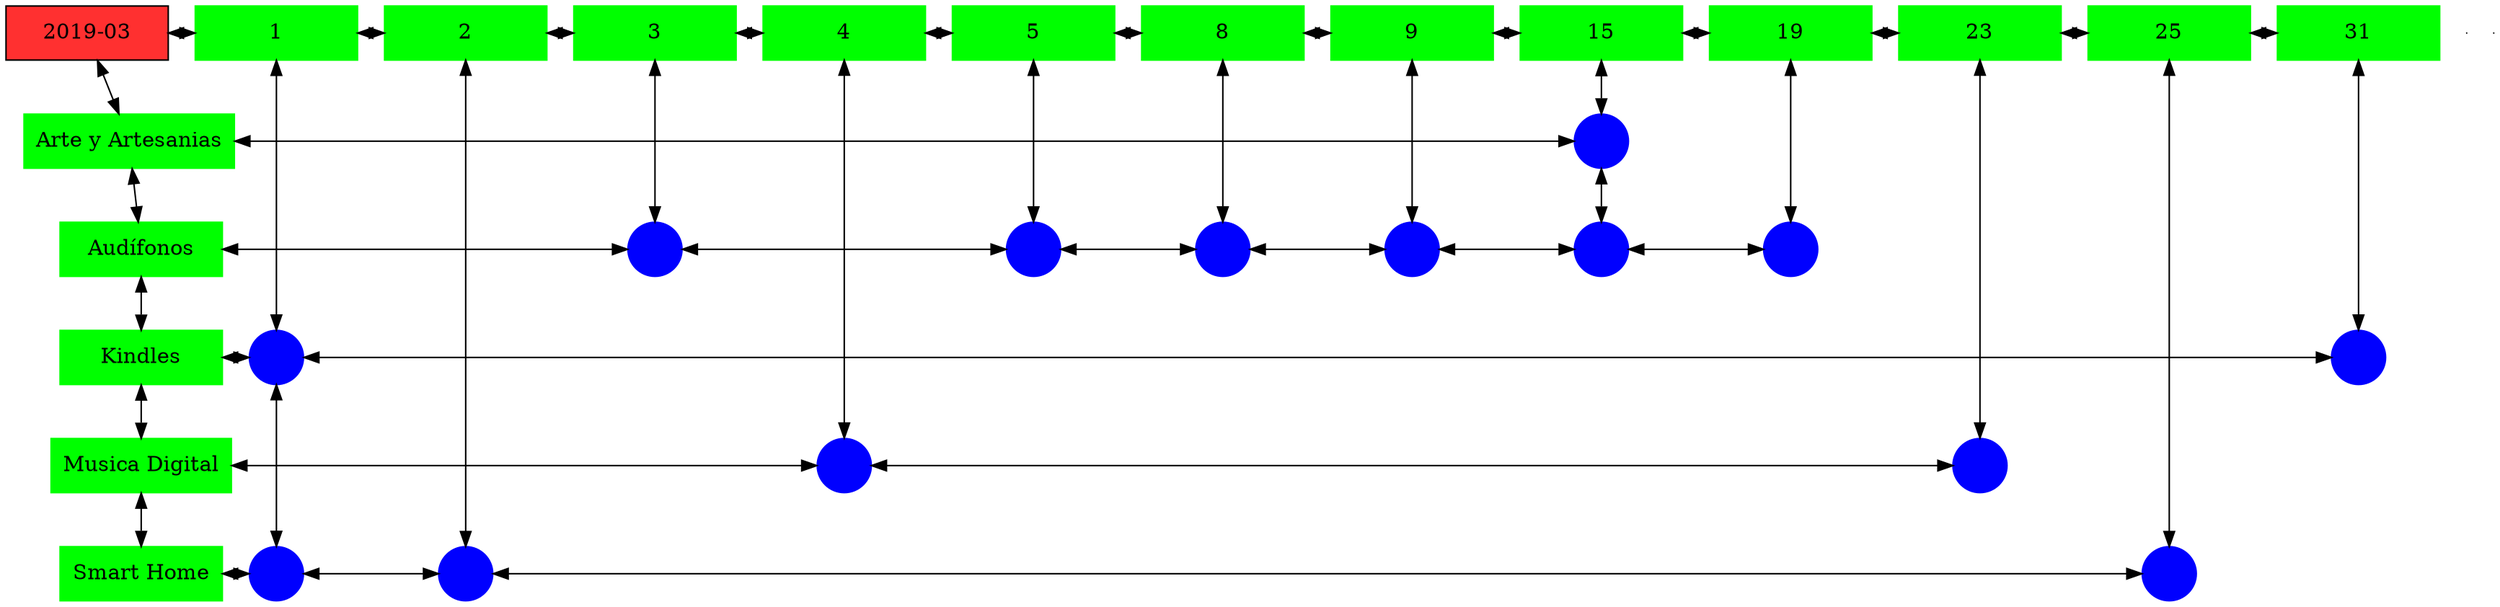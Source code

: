 digraph G{
node[shape="box"];
nodeMt[ label = "2019-03", width = 1.5, style = filled, fillcolor = firebrick1, group = 1 ];
e0[ shape = point, width = 0 ];
e1[ shape = point, width = 0 ];
node0xc002137a90[label="1",color=green,style =filled,width = 1.5 group=1];
nodeMt->node0xc002137a90[dir="both"];
{rank=same;nodeMt;node0xc002137a90;}
node0xc001e2c190[label="2",color=green,style =filled,width = 1.5 group=2];
node0xc002137a90->node0xc001e2c190[dir="both"];
{rank=same;node0xc002137a90;node0xc001e2c190;}
node0xc000052eb0[label="3",color=green,style =filled,width = 1.5 group=3];
node0xc001e2c190->node0xc000052eb0[dir="both"];
{rank=same;node0xc001e2c190;node0xc000052eb0;}
node0xc001fa3ef0[label="4",color=green,style =filled,width = 1.5 group=4];
node0xc000052eb0->node0xc001fa3ef0[dir="both"];
{rank=same;node0xc000052eb0;node0xc001fa3ef0;}
node0xc0022164b0[label="5",color=green,style =filled,width = 1.5 group=5];
node0xc001fa3ef0->node0xc0022164b0[dir="both"];
{rank=same;node0xc001fa3ef0;node0xc0022164b0;}
node0xc0020d5a40[label="8",color=green,style =filled,width = 1.5 group=8];
node0xc0022164b0->node0xc0020d5a40[dir="both"];
{rank=same;node0xc0022164b0;node0xc0020d5a40;}
node0xc002284b40[label="9",color=green,style =filled,width = 1.5 group=9];
node0xc0020d5a40->node0xc002284b40[dir="both"];
{rank=same;node0xc0020d5a40;node0xc002284b40;}
node0xc001e46780[label="15",color=green,style =filled,width = 1.5 group=15];
node0xc002284b40->node0xc001e46780[dir="both"];
{rank=same;node0xc002284b40;node0xc001e46780;}
node0xc0021fdd10[label="19",color=green,style =filled,width = 1.5 group=19];
node0xc001e46780->node0xc0021fdd10[dir="both"];
{rank=same;node0xc001e46780;node0xc0021fdd10;}
node0xc001f3fc20[label="23",color=green,style =filled,width = 1.5 group=23];
node0xc0021fdd10->node0xc001f3fc20[dir="both"];
{rank=same;node0xc0021fdd10;node0xc001f3fc20;}
node0xc0022ab4f0[label="25",color=green,style =filled,width = 1.5 group=25];
node0xc001f3fc20->node0xc0022ab4f0[dir="both"];
{rank=same;node0xc001f3fc20;node0xc0022ab4f0;}
node0xc001f238b0[label="31",color=green,style =filled,width = 1.5 group=31];
node0xc0022ab4f0->node0xc001f238b0[dir="both"];
{rank=same;node0xc0022ab4f0;node0xc001f238b0;}
node0xc001f3e550[label="Arte y Artesanias",color=green,style =filled width = 1.5 group=1];
node0xc001f29d80[label="",color=blue,style =filled, width = 0.5 group=15 shape=circle];
node0xc001f3e550->node0xc001f29d80[dir="both"];
{rank=same;node0xc001f3e550;node0xc001f29d80;}
node0xc000052e60[label="Audífonos",color=green,style =filled width = 1.5 group=1];
node0xc00021b700[label="",color=blue,style =filled, width = 0.5 group=3 shape=circle];
node0xc000052e60->node0xc00021b700[dir="both"];
{rank=same;node0xc000052e60;node0xc00021b700;}
node0xc002203b00[label="",color=blue,style =filled, width = 0.5 group=5 shape=circle];
node0xc00021b700->node0xc002203b00[dir="both"];
{rank=same;node0xc002203b00;node0xc00021b700;}
node0xc0020d9280[label="",color=blue,style =filled, width = 0.5 group=8 shape=circle];
node0xc002203b00->node0xc0020d9280[dir="both"];
{rank=same;node0xc0020d9280;node0xc002203b00;}
node0xc002286780[label="",color=blue,style =filled, width = 0.5 group=9 shape=circle];
node0xc0020d9280->node0xc002286780[dir="both"];
{rank=same;node0xc002286780;node0xc0020d9280;}
node0xc001e44680[label="",color=blue,style =filled, width = 0.5 group=15 shape=circle];
node0xc002286780->node0xc001e44680[dir="both"];
{rank=same;node0xc001e44680;node0xc002286780;}
node0xc002203480[label="",color=blue,style =filled, width = 0.5 group=19 shape=circle];
node0xc001e44680->node0xc002203480[dir="both"];
{rank=same;node0xc002203480;node0xc001e44680;}
node0xc001f23860[label="Kindles",color=green,style =filled width = 1.5 group=1];
node0xc00216c980[label="",color=blue,style =filled, width = 0.5 group=1 shape=circle];
node0xc001f23860->node0xc00216c980[dir="both"];
{rank=same;node0xc001f23860;node0xc00216c980;}
node0xc001f13f80[label="",color=blue,style =filled, width = 0.5 group=31 shape=circle];
node0xc00216c980->node0xc001f13f80[dir="both"];
{rank=same;node0xc001f13f80;node0xc00216c980;}
node0xc001f3fbd0[label="Musica Digital",color=green,style =filled width = 1.5 group=1];
node0xc001f99d80[label="",color=blue,style =filled, width = 0.5 group=4 shape=circle];
node0xc001f3fbd0->node0xc001f99d80[dir="both"];
{rank=same;node0xc001f3fbd0;node0xc001f99d80;}
node0xc001f40b80[label="",color=blue,style =filled, width = 0.5 group=23 shape=circle];
node0xc001f99d80->node0xc001f40b80[dir="both"];
{rank=same;node0xc001f40b80;node0xc001f99d80;}
node0xc001e2c140[label="Smart Home",color=green,style =filled width = 1.5 group=1];
node0xc00213e880[label="",color=blue,style =filled, width = 0.5 group=1 shape=circle];
node0xc001e2c140->node0xc00213e880[dir="both"];
{rank=same;node0xc001e2c140;node0xc00213e880;}
node0xc001e2a100[label="",color=blue,style =filled, width = 0.5 group=2 shape=circle];
node0xc00213e880->node0xc001e2a100[dir="both"];
{rank=same;node0xc001e2a100;node0xc00213e880;}
node0xc0022b0700[label="",color=blue,style =filled, width = 0.5 group=25 shape=circle];
node0xc001e2a100->node0xc0022b0700[dir="both"];
{rank=same;node0xc0022b0700;node0xc001e2a100;}
node0xc002137a90->node0xc00216c980[dir="both"];
node0xc00216c980->node0xc00213e880[dir="both"];
node0xc001e2c190->node0xc001e2a100[dir="both"];
node0xc000052eb0->node0xc00021b700[dir="both"];
node0xc001fa3ef0->node0xc001f99d80[dir="both"];
node0xc0022164b0->node0xc002203b00[dir="both"];
node0xc0020d5a40->node0xc0020d9280[dir="both"];
node0xc002284b40->node0xc002286780[dir="both"];
node0xc001e46780->node0xc001f29d80[dir="both"];
node0xc001f29d80->node0xc001e44680[dir="both"];
node0xc0021fdd10->node0xc002203480[dir="both"];
node0xc001f3fc20->node0xc001f40b80[dir="both"];
node0xc0022ab4f0->node0xc0022b0700[dir="both"];
node0xc001f238b0->node0xc001f13f80[dir="both"];
nodeMt->node0xc001f3e550[dir="both"];
node0xc001f3e550->node0xc000052e60[dir="both"];
node0xc000052e60->node0xc001f23860[dir="both"];
node0xc001f23860->node0xc001f3fbd0[dir="both"];
node0xc001f3fbd0->node0xc001e2c140[dir="both"];
}
